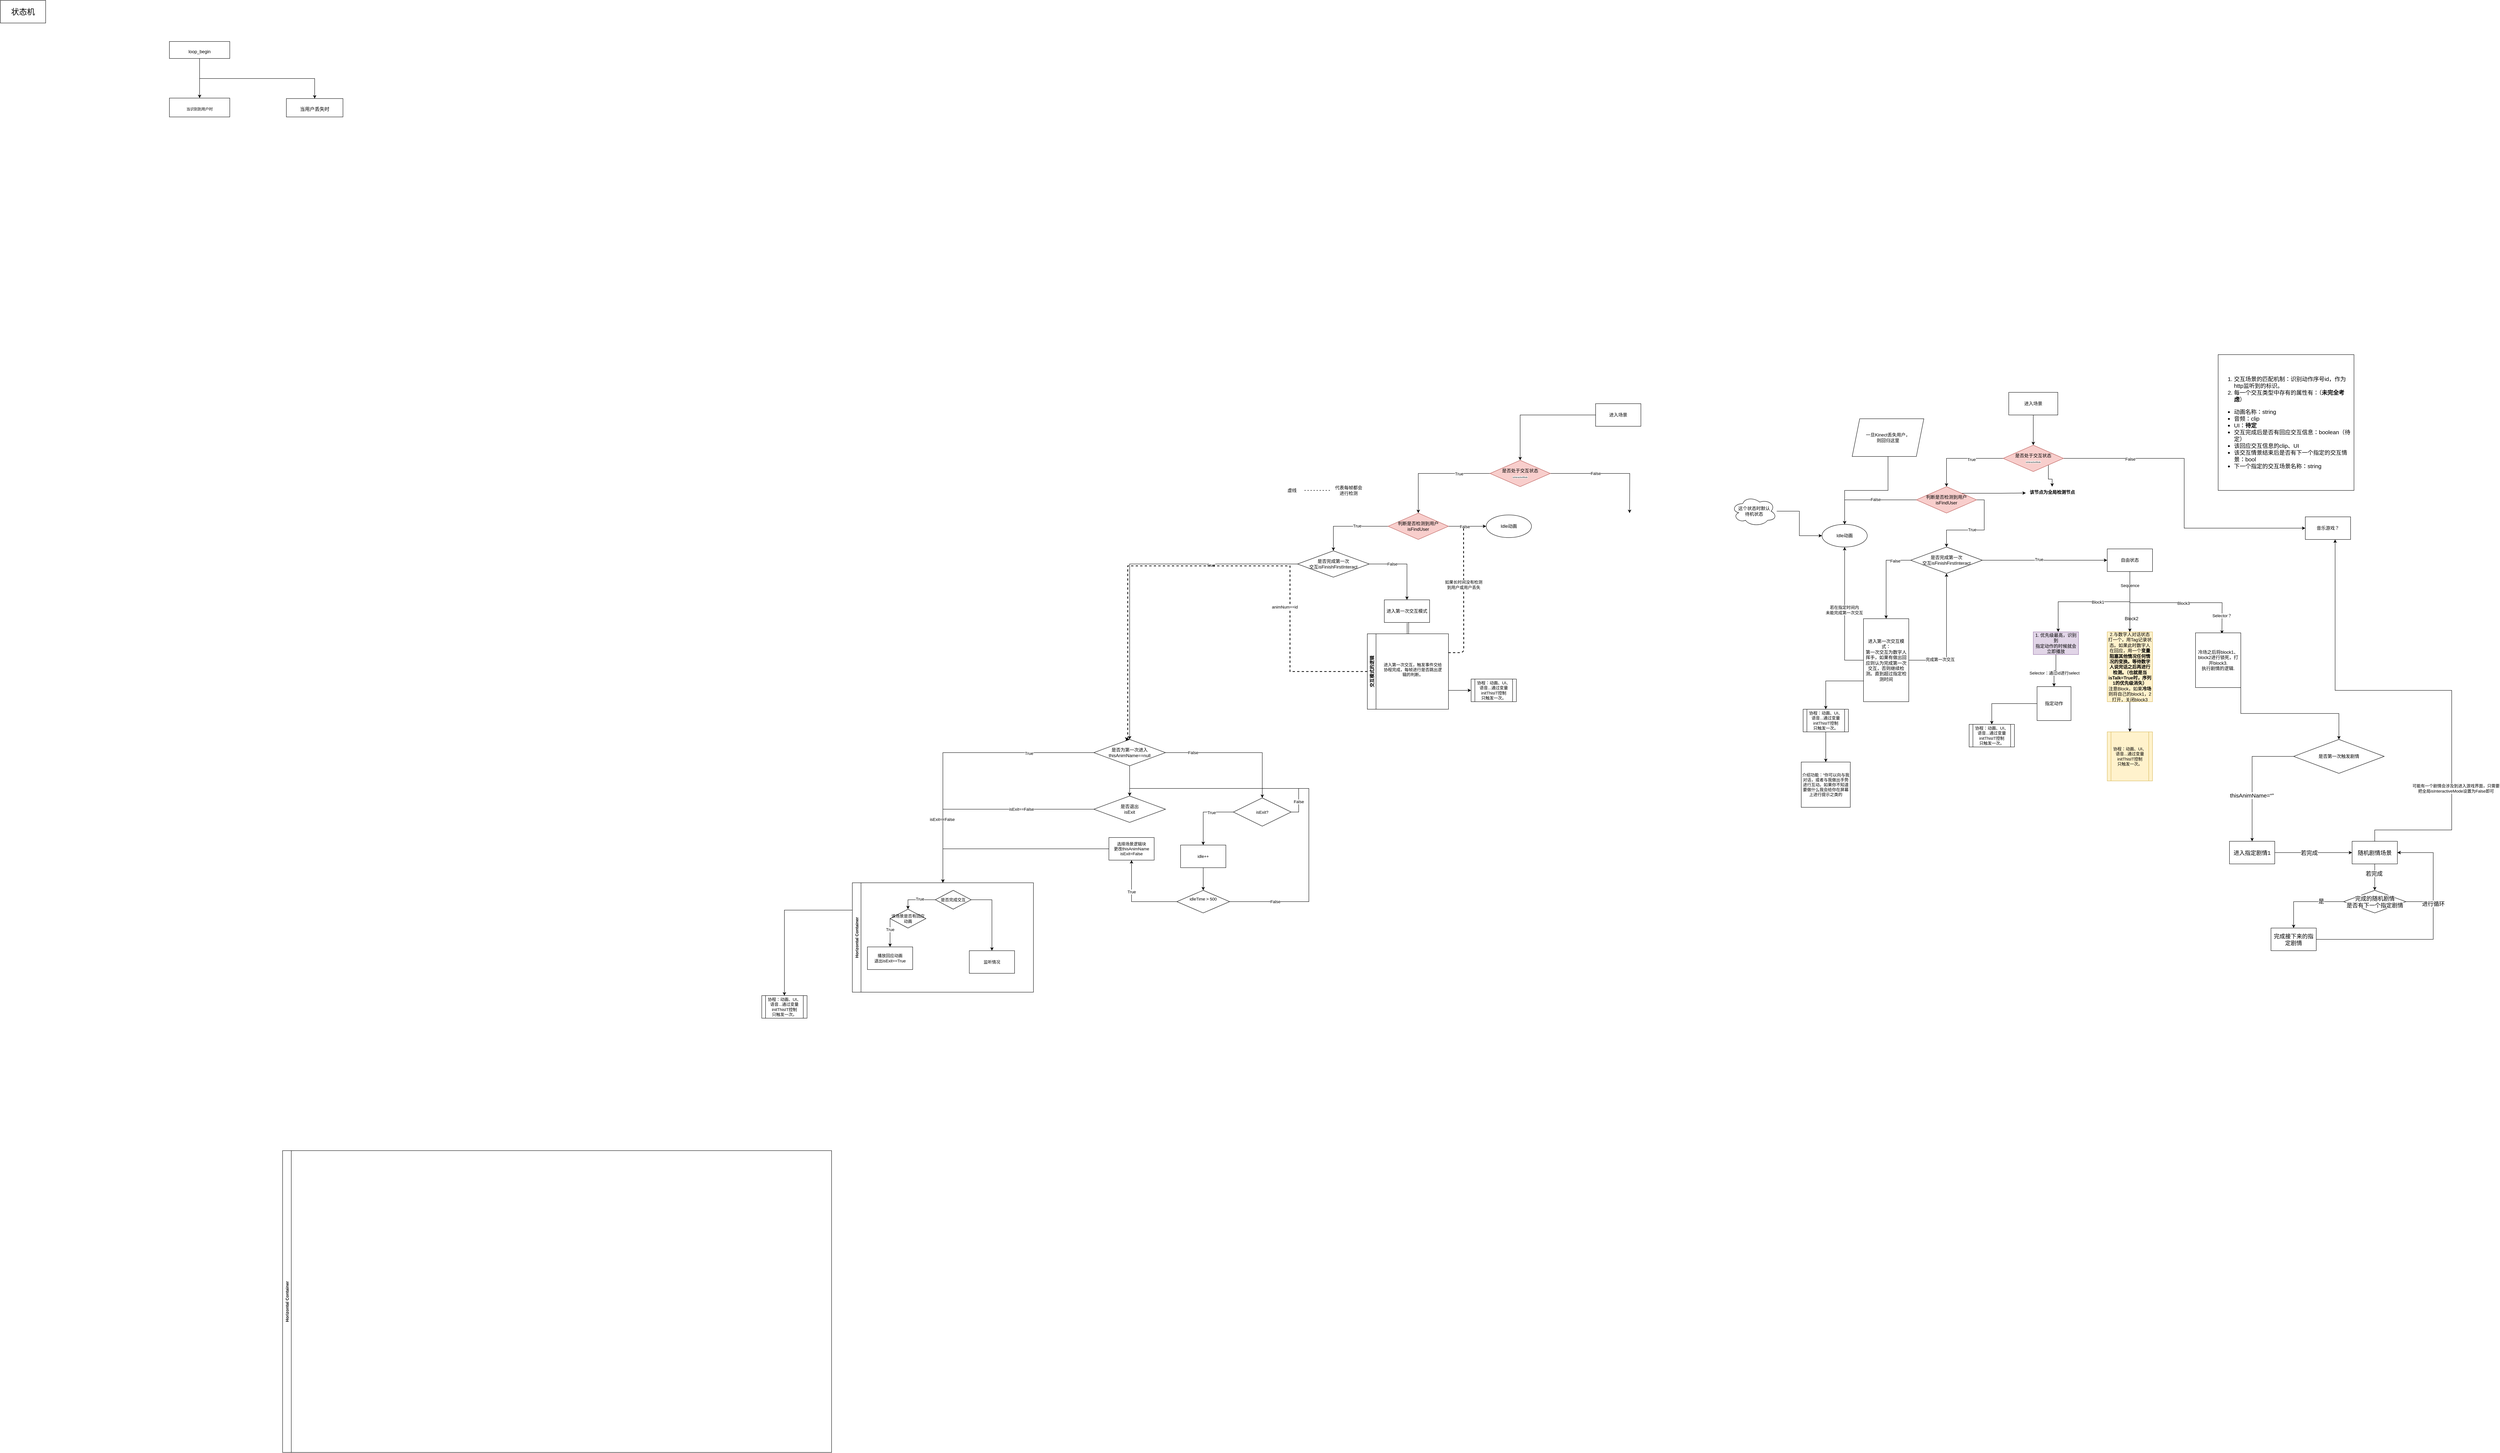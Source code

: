 <mxfile version="20.8.23" type="github">
  <diagram id="prtHgNgQTEPvFCAcTncT" name="Page-1">
    <mxGraphModel dx="4285" dy="1789" grid="1" gridSize="10" guides="1" tooltips="1" connect="1" arrows="1" fold="1" page="1" pageScale="1" pageWidth="827" pageHeight="1169" math="0" shadow="0">
      <root>
        <mxCell id="0" />
        <mxCell id="1" parent="0" />
        <mxCell id="fBtZuvhB1-8Jw_SssKyv-33" style="edgeStyle=orthogonalEdgeStyle;rounded=0;orthogonalLoop=1;jettySize=auto;html=1;entryX=0.5;entryY=0;entryDx=0;entryDy=0;strokeColor=default;" parent="1" source="fBtZuvhB1-8Jw_SssKyv-1" target="fBtZuvhB1-8Jw_SssKyv-32" edge="1">
          <mxGeometry relative="1" as="geometry" />
        </mxCell>
        <mxCell id="fBtZuvhB1-8Jw_SssKyv-1" value="进入场景" style="rounded=0;whiteSpace=wrap;html=1;" parent="1" vertex="1">
          <mxGeometry x="920" y="-100" width="120" height="60" as="geometry" />
        </mxCell>
        <mxCell id="fBtZuvhB1-8Jw_SssKyv-14" value="" style="edgeStyle=orthogonalEdgeStyle;rounded=0;orthogonalLoop=1;jettySize=auto;html=1;" parent="1" source="fBtZuvhB1-8Jw_SssKyv-9" target="fBtZuvhB1-8Jw_SssKyv-13" edge="1">
          <mxGeometry relative="1" as="geometry" />
        </mxCell>
        <mxCell id="fBtZuvhB1-8Jw_SssKyv-15" value="False" style="edgeLabel;html=1;align=center;verticalAlign=middle;resizable=0;points=[];" parent="fBtZuvhB1-8Jw_SssKyv-14" vertex="1" connectable="0">
          <mxGeometry x="-0.151" y="-1" relative="1" as="geometry">
            <mxPoint as="offset" />
          </mxGeometry>
        </mxCell>
        <mxCell id="fBtZuvhB1-8Jw_SssKyv-17" value="" style="edgeStyle=orthogonalEdgeStyle;rounded=0;orthogonalLoop=1;jettySize=auto;html=1;entryX=0.5;entryY=0;entryDx=0;entryDy=0;" parent="1" source="fBtZuvhB1-8Jw_SssKyv-9" target="fBtZuvhB1-8Jw_SssKyv-20" edge="1">
          <mxGeometry relative="1" as="geometry">
            <mxPoint x="270" y="225" as="targetPoint" />
          </mxGeometry>
        </mxCell>
        <mxCell id="fBtZuvhB1-8Jw_SssKyv-18" value="True" style="edgeLabel;html=1;align=center;verticalAlign=middle;resizable=0;points=[];" parent="fBtZuvhB1-8Jw_SssKyv-17" vertex="1" connectable="0">
          <mxGeometry x="-0.214" y="-1" relative="1" as="geometry">
            <mxPoint as="offset" />
          </mxGeometry>
        </mxCell>
        <mxCell id="fBtZuvhB1-8Jw_SssKyv-9" value="判断是否检测到用户&lt;br&gt;isFindUser" style="rhombus;whiteSpace=wrap;html=1;fillColor=#f8cecc;strokeColor=#b85450;" parent="1" vertex="1">
          <mxGeometry x="370" y="190" width="160" height="70" as="geometry" />
        </mxCell>
        <mxCell id="fBtZuvhB1-8Jw_SssKyv-13" value="Idle动画" style="ellipse;whiteSpace=wrap;html=1;" parent="1" vertex="1">
          <mxGeometry x="630" y="195" width="120" height="60" as="geometry" />
        </mxCell>
        <mxCell id="fBtZuvhB1-8Jw_SssKyv-22" style="edgeStyle=orthogonalEdgeStyle;rounded=0;orthogonalLoop=1;jettySize=auto;html=1;exitX=1;exitY=0.5;exitDx=0;exitDy=0;entryX=0.5;entryY=0;entryDx=0;entryDy=0;" parent="1" source="fBtZuvhB1-8Jw_SssKyv-20" target="fBtZuvhB1-8Jw_SssKyv-25" edge="1">
          <mxGeometry relative="1" as="geometry">
            <mxPoint x="425" y="370" as="targetPoint" />
          </mxGeometry>
        </mxCell>
        <mxCell id="fBtZuvhB1-8Jw_SssKyv-24" value="False" style="edgeLabel;html=1;align=center;verticalAlign=middle;resizable=0;points=[];" parent="fBtZuvhB1-8Jw_SssKyv-22" vertex="1" connectable="0">
          <mxGeometry x="-0.133" relative="1" as="geometry">
            <mxPoint x="-24" as="offset" />
          </mxGeometry>
        </mxCell>
        <mxCell id="fBtZuvhB1-8Jw_SssKyv-44" value="" style="edgeStyle=orthogonalEdgeStyle;rounded=0;orthogonalLoop=1;jettySize=auto;html=1;strokeColor=default;fontSize=11;" parent="1" source="fBtZuvhB1-8Jw_SssKyv-20" target="fBtZuvhB1-8Jw_SssKyv-43" edge="1">
          <mxGeometry relative="1" as="geometry" />
        </mxCell>
        <mxCell id="fBtZuvhB1-8Jw_SssKyv-45" value="True" style="edgeLabel;html=1;align=center;verticalAlign=middle;resizable=0;points=[];fontSize=11;" parent="fBtZuvhB1-8Jw_SssKyv-44" vertex="1" connectable="0">
          <mxGeometry x="-0.132" y="3" relative="1" as="geometry">
            <mxPoint x="165" as="offset" />
          </mxGeometry>
        </mxCell>
        <mxCell id="fBtZuvhB1-8Jw_SssKyv-20" value="是否完成第一次&lt;br&gt;交互&lt;font style=&quot;font-size: 12px;&quot;&gt;isFinishFirstInteract&lt;/font&gt;" style="rhombus;whiteSpace=wrap;html=1;" parent="1" vertex="1">
          <mxGeometry x="130" y="290" width="190" height="70" as="geometry" />
        </mxCell>
        <mxCell id="fBtZuvhB1-8Jw_SssKyv-41" style="edgeStyle=orthogonalEdgeStyle;shape=link;rounded=0;orthogonalLoop=1;jettySize=auto;html=1;exitX=0.5;exitY=1;exitDx=0;exitDy=0;entryX=0.5;entryY=0;entryDx=0;entryDy=0;strokeColor=default;fontSize=12;" parent="1" source="fBtZuvhB1-8Jw_SssKyv-25" target="fBtZuvhB1-8Jw_SssKyv-40" edge="1">
          <mxGeometry relative="1" as="geometry" />
        </mxCell>
        <mxCell id="fBtZuvhB1-8Jw_SssKyv-25" value="进入第一次交互模式" style="rounded=0;whiteSpace=wrap;html=1;" parent="1" vertex="1">
          <mxGeometry x="360" y="420" width="120" height="60" as="geometry" />
        </mxCell>
        <mxCell id="fBtZuvhB1-8Jw_SssKyv-27" value="" style="endArrow=none;html=1;strokeWidth=2;rounded=1;exitX=1;exitY=0.25;exitDx=0;exitDy=0;strokeColor=default;edgeStyle=orthogonalEdgeStyle;dashed=1;" parent="1" source="fBtZuvhB1-8Jw_SssKyv-40" edge="1">
          <mxGeometry width="50" height="50" relative="1" as="geometry">
            <mxPoint x="420" y="330" as="sourcePoint" />
            <mxPoint x="570" y="230" as="targetPoint" />
          </mxGeometry>
        </mxCell>
        <mxCell id="fBtZuvhB1-8Jw_SssKyv-28" value="如果长时间没有检测&lt;br&gt;到用户或用户丢失" style="edgeLabel;html=1;align=center;verticalAlign=middle;resizable=0;points=[];" parent="fBtZuvhB1-8Jw_SssKyv-27" vertex="1" connectable="0">
          <mxGeometry x="-0.403" y="1" relative="1" as="geometry">
            <mxPoint y="-110" as="offset" />
          </mxGeometry>
        </mxCell>
        <mxCell id="fBtZuvhB1-8Jw_SssKyv-29" value="虚线" style="text;html=1;align=center;verticalAlign=middle;resizable=0;points=[];autosize=1;strokeColor=none;fillColor=none;" parent="1" vertex="1">
          <mxGeometry x="90" y="115" width="50" height="30" as="geometry" />
        </mxCell>
        <mxCell id="fBtZuvhB1-8Jw_SssKyv-30" value="" style="endArrow=none;dashed=1;html=1;dashPattern=1 3;strokeWidth=2;rounded=1;strokeColor=default;entryX=1.1;entryY=0.5;entryDx=0;entryDy=0;entryPerimeter=0;" parent="1" target="fBtZuvhB1-8Jw_SssKyv-29" edge="1">
          <mxGeometry width="50" height="50" relative="1" as="geometry">
            <mxPoint x="215" y="130" as="sourcePoint" />
            <mxPoint x="45" y="290" as="targetPoint" />
          </mxGeometry>
        </mxCell>
        <mxCell id="fBtZuvhB1-8Jw_SssKyv-31" value="代表每帧都会&lt;br&gt;进行检测" style="text;html=1;align=center;verticalAlign=middle;resizable=0;points=[];autosize=1;strokeColor=none;fillColor=none;" parent="1" vertex="1">
          <mxGeometry x="215" y="110" width="100" height="40" as="geometry" />
        </mxCell>
        <mxCell id="fBtZuvhB1-8Jw_SssKyv-35" style="edgeStyle=orthogonalEdgeStyle;rounded=0;orthogonalLoop=1;jettySize=auto;html=1;exitX=0;exitY=0.5;exitDx=0;exitDy=0;entryX=0.5;entryY=0;entryDx=0;entryDy=0;strokeColor=default;" parent="1" source="fBtZuvhB1-8Jw_SssKyv-32" target="fBtZuvhB1-8Jw_SssKyv-9" edge="1">
          <mxGeometry relative="1" as="geometry">
            <Array as="points">
              <mxPoint x="450" y="85" />
            </Array>
          </mxGeometry>
        </mxCell>
        <mxCell id="fBtZuvhB1-8Jw_SssKyv-36" value="True" style="edgeLabel;html=1;align=center;verticalAlign=middle;resizable=0;points=[];" parent="fBtZuvhB1-8Jw_SssKyv-35" vertex="1" connectable="0">
          <mxGeometry x="-0.444" y="1" relative="1" as="geometry">
            <mxPoint as="offset" />
          </mxGeometry>
        </mxCell>
        <mxCell id="fBtZuvhB1-8Jw_SssKyv-57" style="edgeStyle=orthogonalEdgeStyle;rounded=0;orthogonalLoop=1;jettySize=auto;html=1;exitX=1;exitY=0.5;exitDx=0;exitDy=0;strokeColor=default;strokeWidth=1;fontSize=11;" parent="1" source="fBtZuvhB1-8Jw_SssKyv-32" edge="1">
          <mxGeometry relative="1" as="geometry">
            <mxPoint x="1010" y="190" as="targetPoint" />
          </mxGeometry>
        </mxCell>
        <mxCell id="fBtZuvhB1-8Jw_SssKyv-58" value="False" style="edgeLabel;html=1;align=center;verticalAlign=middle;resizable=0;points=[];fontSize=11;" parent="fBtZuvhB1-8Jw_SssKyv-57" vertex="1" connectable="0">
          <mxGeometry x="-0.242" relative="1" as="geometry">
            <mxPoint as="offset" />
          </mxGeometry>
        </mxCell>
        <mxCell id="fBtZuvhB1-8Jw_SssKyv-32" value="是否处于交互状态&lt;br&gt;&lt;span style=&quot;font-size: 5px; background-color: rgb(255, 255, 255);&quot;&gt;isInteractiveMode&lt;/span&gt;" style="rhombus;whiteSpace=wrap;html=1;fillColor=#f8cecc;strokeColor=#b85450;" parent="1" vertex="1">
          <mxGeometry x="640" y="50" width="160" height="70" as="geometry" />
        </mxCell>
        <mxCell id="fBtZuvhB1-8Jw_SssKyv-53" style="edgeStyle=orthogonalEdgeStyle;rounded=0;orthogonalLoop=1;jettySize=auto;html=1;exitX=1;exitY=0.75;exitDx=0;exitDy=0;entryX=0;entryY=0.5;entryDx=0;entryDy=0;strokeColor=default;fontSize=11;" parent="1" source="fBtZuvhB1-8Jw_SssKyv-40" target="fBtZuvhB1-8Jw_SssKyv-46" edge="1">
          <mxGeometry relative="1" as="geometry" />
        </mxCell>
        <mxCell id="fBtZuvhB1-8Jw_SssKyv-55" style="edgeStyle=orthogonalEdgeStyle;rounded=0;orthogonalLoop=1;jettySize=auto;html=1;exitX=0;exitY=0.5;exitDx=0;exitDy=0;dashed=1;strokeColor=default;fontSize=11;strokeWidth=2;entryX=0.5;entryY=0;entryDx=0;entryDy=0;" parent="1" source="fBtZuvhB1-8Jw_SssKyv-40" target="fBtZuvhB1-8Jw_SssKyv-43" edge="1">
          <mxGeometry relative="1" as="geometry">
            <mxPoint x="-60" y="330" as="targetPoint" />
            <Array as="points">
              <mxPoint x="110" y="610" />
              <mxPoint x="110" y="330" />
              <mxPoint x="-320" y="330" />
              <mxPoint x="-320" y="790" />
            </Array>
          </mxGeometry>
        </mxCell>
        <mxCell id="fBtZuvhB1-8Jw_SssKyv-56" value="animNum==id" style="edgeLabel;html=1;align=center;verticalAlign=middle;resizable=0;points=[];fontSize=11;" parent="fBtZuvhB1-8Jw_SssKyv-55" vertex="1" connectable="0">
          <mxGeometry x="-0.612" y="-1" relative="1" as="geometry">
            <mxPoint x="-15" y="-109" as="offset" />
          </mxGeometry>
        </mxCell>
        <mxCell id="fBtZuvhB1-8Jw_SssKyv-40" value="交互模式的逻辑" style="swimlane;horizontal=0;fontSize=12;" parent="1" vertex="1">
          <mxGeometry x="315" y="510" width="215" height="200" as="geometry" />
        </mxCell>
        <mxCell id="fBtZuvhB1-8Jw_SssKyv-48" value="进入第一次交互，触发事件交给&lt;br&gt;协程完成，每帧进行是否跳出逻&lt;br&gt;辑的判断。" style="text;html=1;align=center;verticalAlign=middle;resizable=0;points=[];autosize=1;strokeColor=none;fillColor=none;fontSize=11;" parent="fBtZuvhB1-8Jw_SssKyv-40" vertex="1">
          <mxGeometry x="25" y="65" width="190" height="60" as="geometry" />
        </mxCell>
        <mxCell id="fBtZuvhB1-8Jw_SssKyv-46" value="协程：动画、UI、&lt;br&gt;语音...通过变量initThisIT控制&lt;br&gt;只触发一次。" style="shape=process;whiteSpace=wrap;html=1;backgroundOutline=1;fontSize=11;size=0.083;" parent="1" vertex="1">
          <mxGeometry x="590" y="630" width="120" height="60" as="geometry" />
        </mxCell>
        <mxCell id="fBtZuvhB1-8Jw_SssKyv-59" value="Horizontal Container" style="swimlane;horizontal=0;fontSize=11;" parent="1" vertex="1">
          <mxGeometry x="-2560" y="1880" width="1455" height="800" as="geometry" />
        </mxCell>
        <mxCell id="fBtZuvhB1-8Jw_SssKyv-62" value="" style="edgeStyle=orthogonalEdgeStyle;rounded=0;orthogonalLoop=1;jettySize=auto;html=1;strokeColor=default;strokeWidth=1;fontSize=11;" parent="1" source="fBtZuvhB1-8Jw_SssKyv-43" target="fBtZuvhB1-8Jw_SssKyv-61" edge="1">
          <mxGeometry relative="1" as="geometry" />
        </mxCell>
        <mxCell id="fBtZuvhB1-8Jw_SssKyv-70" style="edgeStyle=orthogonalEdgeStyle;rounded=0;orthogonalLoop=1;jettySize=auto;html=1;entryX=0.5;entryY=0;entryDx=0;entryDy=0;strokeColor=default;strokeWidth=1;fontSize=11;" parent="1" source="fBtZuvhB1-8Jw_SssKyv-43" target="fBtZuvhB1-8Jw_SssKyv-68" edge="1">
          <mxGeometry relative="1" as="geometry" />
        </mxCell>
        <mxCell id="fBtZuvhB1-8Jw_SssKyv-72" value="False" style="edgeLabel;html=1;align=center;verticalAlign=middle;resizable=0;points=[];fontSize=11;" parent="fBtZuvhB1-8Jw_SssKyv-70" vertex="1" connectable="0">
          <mxGeometry x="-0.698" y="1" relative="1" as="geometry">
            <mxPoint x="16" y="1" as="offset" />
          </mxGeometry>
        </mxCell>
        <mxCell id="fBtZuvhB1-8Jw_SssKyv-43" value="是否为第一次进入&lt;br&gt;thisAnimName==null" style="rhombus;whiteSpace=wrap;html=1;" parent="1" vertex="1">
          <mxGeometry x="-410" y="790" width="190" height="70" as="geometry" />
        </mxCell>
        <mxCell id="fBtZuvhB1-8Jw_SssKyv-60" style="edgeStyle=orthogonalEdgeStyle;rounded=0;orthogonalLoop=1;jettySize=auto;html=1;strokeColor=default;strokeWidth=1;fontSize=11;entryX=0.5;entryY=0;entryDx=0;entryDy=0;" parent="1" source="fBtZuvhB1-8Jw_SssKyv-43" target="fBtZuvhB1-8Jw_SssKyv-66" edge="1">
          <mxGeometry relative="1" as="geometry">
            <mxPoint x="-570" y="1080" as="targetPoint" />
          </mxGeometry>
        </mxCell>
        <mxCell id="fBtZuvhB1-8Jw_SssKyv-65" value="True" style="edgeLabel;html=1;align=center;verticalAlign=middle;resizable=0;points=[];fontSize=11;" parent="fBtZuvhB1-8Jw_SssKyv-60" vertex="1" connectable="0">
          <mxGeometry x="-0.538" y="2" relative="1" as="geometry">
            <mxPoint as="offset" />
          </mxGeometry>
        </mxCell>
        <mxCell id="fBtZuvhB1-8Jw_SssKyv-74" value="isExit==False" style="edgeLabel;html=1;align=center;verticalAlign=middle;resizable=0;points=[];fontSize=11;" parent="fBtZuvhB1-8Jw_SssKyv-60" vertex="1" connectable="0">
          <mxGeometry x="0.079" y="-2" relative="1" as="geometry">
            <mxPoint y="175" as="offset" />
          </mxGeometry>
        </mxCell>
        <mxCell id="fBtZuvhB1-8Jw_SssKyv-63" style="edgeStyle=orthogonalEdgeStyle;rounded=0;orthogonalLoop=1;jettySize=auto;html=1;exitX=0;exitY=0.5;exitDx=0;exitDy=0;strokeColor=default;strokeWidth=1;fontSize=11;entryX=0.5;entryY=0;entryDx=0;entryDy=0;" parent="1" source="fBtZuvhB1-8Jw_SssKyv-61" target="fBtZuvhB1-8Jw_SssKyv-66" edge="1">
          <mxGeometry relative="1" as="geometry">
            <mxPoint x="-560" y="1080" as="targetPoint" />
          </mxGeometry>
        </mxCell>
        <mxCell id="fBtZuvhB1-8Jw_SssKyv-64" value="isExit==False" style="edgeLabel;html=1;align=center;verticalAlign=middle;resizable=0;points=[];fontSize=11;" parent="fBtZuvhB1-8Jw_SssKyv-63" vertex="1" connectable="0">
          <mxGeometry x="0.071" y="1" relative="1" as="geometry">
            <mxPoint x="126" y="-1" as="offset" />
          </mxGeometry>
        </mxCell>
        <mxCell id="fBtZuvhB1-8Jw_SssKyv-61" value="是否退出&lt;br&gt;isExit" style="rhombus;whiteSpace=wrap;html=1;" parent="1" vertex="1">
          <mxGeometry x="-410" y="940" width="190" height="70" as="geometry" />
        </mxCell>
        <mxCell id="fBtZuvhB1-8Jw_SssKyv-96" style="edgeStyle=orthogonalEdgeStyle;rounded=0;orthogonalLoop=1;jettySize=auto;html=1;exitX=0;exitY=0.25;exitDx=0;exitDy=0;entryX=0.5;entryY=0;entryDx=0;entryDy=0;strokeColor=default;strokeWidth=1;fontSize=11;" parent="1" source="fBtZuvhB1-8Jw_SssKyv-66" target="fBtZuvhB1-8Jw_SssKyv-95" edge="1">
          <mxGeometry relative="1" as="geometry" />
        </mxCell>
        <mxCell id="fBtZuvhB1-8Jw_SssKyv-66" value="Horizontal Container" style="swimlane;horizontal=0;fontSize=11;" parent="1" vertex="1">
          <mxGeometry x="-1050" y="1170" width="480" height="290" as="geometry" />
        </mxCell>
        <mxCell id="fBtZuvhB1-8Jw_SssKyv-88" value="该场景是否有回应动画" style="rhombus;whiteSpace=wrap;html=1;fontSize=11;" parent="fBtZuvhB1-8Jw_SssKyv-66" vertex="1">
          <mxGeometry x="100" y="70" width="95" height="50" as="geometry" />
        </mxCell>
        <mxCell id="fBtZuvhB1-8Jw_SssKyv-90" style="edgeStyle=orthogonalEdgeStyle;rounded=0;orthogonalLoop=1;jettySize=auto;html=1;entryX=0.5;entryY=0;entryDx=0;entryDy=0;strokeColor=default;strokeWidth=1;fontSize=11;" parent="fBtZuvhB1-8Jw_SssKyv-66" source="fBtZuvhB1-8Jw_SssKyv-89" target="fBtZuvhB1-8Jw_SssKyv-88" edge="1">
          <mxGeometry relative="1" as="geometry" />
        </mxCell>
        <mxCell id="fBtZuvhB1-8Jw_SssKyv-91" value="True" style="edgeLabel;html=1;align=center;verticalAlign=middle;resizable=0;points=[];fontSize=11;" parent="fBtZuvhB1-8Jw_SssKyv-90" vertex="1" connectable="0">
          <mxGeometry x="-0.146" y="-2" relative="1" as="geometry">
            <mxPoint as="offset" />
          </mxGeometry>
        </mxCell>
        <mxCell id="fBtZuvhB1-8Jw_SssKyv-89" value="是否完成交互" style="rhombus;whiteSpace=wrap;html=1;fontSize=11;" parent="fBtZuvhB1-8Jw_SssKyv-66" vertex="1">
          <mxGeometry x="220" y="20" width="95" height="50" as="geometry" />
        </mxCell>
        <mxCell id="fBtZuvhB1-8Jw_SssKyv-94" value="播放回应动画&lt;br&gt;退出isExit==True" style="rounded=0;whiteSpace=wrap;html=1;fontSize=11;" parent="fBtZuvhB1-8Jw_SssKyv-66" vertex="1">
          <mxGeometry x="40" y="170" width="120" height="60" as="geometry" />
        </mxCell>
        <mxCell id="fBtZuvhB1-8Jw_SssKyv-92" style="edgeStyle=orthogonalEdgeStyle;rounded=0;orthogonalLoop=1;jettySize=auto;html=1;exitX=0;exitY=0.5;exitDx=0;exitDy=0;strokeColor=default;strokeWidth=1;fontSize=11;entryX=0.5;entryY=0;entryDx=0;entryDy=0;" parent="fBtZuvhB1-8Jw_SssKyv-66" source="fBtZuvhB1-8Jw_SssKyv-88" target="fBtZuvhB1-8Jw_SssKyv-94" edge="1">
          <mxGeometry relative="1" as="geometry">
            <mxPoint x="99.857" y="150" as="targetPoint" />
            <Array as="points">
              <mxPoint x="100" y="170" />
            </Array>
          </mxGeometry>
        </mxCell>
        <mxCell id="fBtZuvhB1-8Jw_SssKyv-93" value="True" style="edgeLabel;html=1;align=center;verticalAlign=middle;resizable=0;points=[];fontSize=11;" parent="fBtZuvhB1-8Jw_SssKyv-92" vertex="1" connectable="0">
          <mxGeometry x="-0.221" relative="1" as="geometry">
            <mxPoint as="offset" />
          </mxGeometry>
        </mxCell>
        <mxCell id="fBtZuvhB1-8Jw_SssKyv-99" value="监听情况" style="rounded=0;whiteSpace=wrap;html=1;fontSize=11;" parent="fBtZuvhB1-8Jw_SssKyv-66" vertex="1">
          <mxGeometry x="310" y="180" width="120" height="60" as="geometry" />
        </mxCell>
        <mxCell id="fBtZuvhB1-8Jw_SssKyv-98" style="edgeStyle=orthogonalEdgeStyle;rounded=0;orthogonalLoop=1;jettySize=auto;html=1;strokeColor=default;strokeWidth=1;fontSize=11;entryX=0.5;entryY=0;entryDx=0;entryDy=0;exitX=1;exitY=0.5;exitDx=0;exitDy=0;" parent="fBtZuvhB1-8Jw_SssKyv-66" source="fBtZuvhB1-8Jw_SssKyv-89" target="fBtZuvhB1-8Jw_SssKyv-99" edge="1">
          <mxGeometry relative="1" as="geometry">
            <mxPoint x="360" y="150" as="targetPoint" />
          </mxGeometry>
        </mxCell>
        <mxCell id="fBtZuvhB1-8Jw_SssKyv-76" value="" style="edgeStyle=orthogonalEdgeStyle;rounded=0;orthogonalLoop=1;jettySize=auto;html=1;strokeColor=default;strokeWidth=1;fontSize=11;" parent="1" source="fBtZuvhB1-8Jw_SssKyv-68" target="fBtZuvhB1-8Jw_SssKyv-75" edge="1">
          <mxGeometry relative="1" as="geometry" />
        </mxCell>
        <mxCell id="fBtZuvhB1-8Jw_SssKyv-85" value="True" style="edgeLabel;html=1;align=center;verticalAlign=middle;resizable=0;points=[];fontSize=11;" parent="fBtZuvhB1-8Jw_SssKyv-76" vertex="1" connectable="0">
          <mxGeometry x="-0.299" y="1" relative="1" as="geometry">
            <mxPoint as="offset" />
          </mxGeometry>
        </mxCell>
        <mxCell id="fBtZuvhB1-8Jw_SssKyv-86" style="edgeStyle=orthogonalEdgeStyle;rounded=0;orthogonalLoop=1;jettySize=auto;html=1;exitX=1;exitY=0.5;exitDx=0;exitDy=0;entryX=0.5;entryY=0;entryDx=0;entryDy=0;strokeColor=default;strokeWidth=1;fontSize=11;" parent="1" source="fBtZuvhB1-8Jw_SssKyv-68" target="fBtZuvhB1-8Jw_SssKyv-61" edge="1">
          <mxGeometry relative="1" as="geometry" />
        </mxCell>
        <mxCell id="fBtZuvhB1-8Jw_SssKyv-87" value="False" style="edgeLabel;html=1;align=center;verticalAlign=middle;resizable=0;points=[];fontSize=11;" parent="fBtZuvhB1-8Jw_SssKyv-86" vertex="1" connectable="0">
          <mxGeometry x="-0.825" relative="1" as="geometry">
            <mxPoint as="offset" />
          </mxGeometry>
        </mxCell>
        <mxCell id="fBtZuvhB1-8Jw_SssKyv-68" value="isExit?" style="rhombus;whiteSpace=wrap;html=1;fontSize=11;" parent="1" vertex="1">
          <mxGeometry x="-40" y="945" width="153" height="75" as="geometry" />
        </mxCell>
        <mxCell id="fBtZuvhB1-8Jw_SssKyv-78" value="" style="edgeStyle=orthogonalEdgeStyle;rounded=0;orthogonalLoop=1;jettySize=auto;html=1;strokeColor=default;strokeWidth=1;fontSize=11;" parent="1" source="fBtZuvhB1-8Jw_SssKyv-75" target="fBtZuvhB1-8Jw_SssKyv-77" edge="1">
          <mxGeometry relative="1" as="geometry" />
        </mxCell>
        <mxCell id="fBtZuvhB1-8Jw_SssKyv-75" value="idle++" style="whiteSpace=wrap;html=1;fontSize=11;" parent="1" vertex="1">
          <mxGeometry x="-180" y="1070" width="120" height="60" as="geometry" />
        </mxCell>
        <mxCell id="fBtZuvhB1-8Jw_SssKyv-80" value="" style="edgeStyle=orthogonalEdgeStyle;rounded=0;orthogonalLoop=1;jettySize=auto;html=1;strokeColor=default;strokeWidth=1;fontSize=11;" parent="1" source="fBtZuvhB1-8Jw_SssKyv-77" target="fBtZuvhB1-8Jw_SssKyv-79" edge="1">
          <mxGeometry relative="1" as="geometry">
            <Array as="points">
              <mxPoint x="-310" y="1220" />
            </Array>
          </mxGeometry>
        </mxCell>
        <mxCell id="fBtZuvhB1-8Jw_SssKyv-84" value="True" style="edgeLabel;html=1;align=center;verticalAlign=middle;resizable=0;points=[];fontSize=11;" parent="fBtZuvhB1-8Jw_SssKyv-80" vertex="1" connectable="0">
          <mxGeometry x="0.274" relative="1" as="geometry">
            <mxPoint as="offset" />
          </mxGeometry>
        </mxCell>
        <mxCell id="fBtZuvhB1-8Jw_SssKyv-82" style="edgeStyle=orthogonalEdgeStyle;rounded=0;orthogonalLoop=1;jettySize=auto;html=1;entryX=0.5;entryY=0;entryDx=0;entryDy=0;strokeColor=default;strokeWidth=1;fontSize=11;" parent="1" source="fBtZuvhB1-8Jw_SssKyv-77" target="fBtZuvhB1-8Jw_SssKyv-61" edge="1">
          <mxGeometry relative="1" as="geometry">
            <Array as="points">
              <mxPoint x="160" y="1220" />
              <mxPoint x="160" y="920" />
              <mxPoint x="-315" y="920" />
            </Array>
          </mxGeometry>
        </mxCell>
        <mxCell id="fBtZuvhB1-8Jw_SssKyv-83" value="False" style="edgeLabel;html=1;align=center;verticalAlign=middle;resizable=0;points=[];fontSize=11;" parent="fBtZuvhB1-8Jw_SssKyv-82" vertex="1" connectable="0">
          <mxGeometry x="-0.819" y="1" relative="1" as="geometry">
            <mxPoint x="30" y="1" as="offset" />
          </mxGeometry>
        </mxCell>
        <mxCell id="fBtZuvhB1-8Jw_SssKyv-77" value="&lt;span style=&quot;font-size: 11px;&quot;&gt;idleTime &amp;gt; 500&lt;br&gt;&lt;br&gt;&lt;/span&gt;" style="rhombus;whiteSpace=wrap;html=1;fontSize=11;" parent="1" vertex="1">
          <mxGeometry x="-190" y="1190" width="140" height="60" as="geometry" />
        </mxCell>
        <mxCell id="fBtZuvhB1-8Jw_SssKyv-81" style="edgeStyle=orthogonalEdgeStyle;rounded=0;orthogonalLoop=1;jettySize=auto;html=1;exitX=0;exitY=0.5;exitDx=0;exitDy=0;entryX=0.5;entryY=0;entryDx=0;entryDy=0;strokeColor=default;strokeWidth=1;fontSize=11;" parent="1" source="fBtZuvhB1-8Jw_SssKyv-79" target="fBtZuvhB1-8Jw_SssKyv-66" edge="1">
          <mxGeometry relative="1" as="geometry" />
        </mxCell>
        <mxCell id="fBtZuvhB1-8Jw_SssKyv-79" value="选择场景逻辑块&lt;br&gt;更改thisAnimName&lt;br&gt;isExit=False" style="whiteSpace=wrap;html=1;fontSize=11;" parent="1" vertex="1">
          <mxGeometry x="-370" y="1050" width="120" height="60" as="geometry" />
        </mxCell>
        <mxCell id="fBtZuvhB1-8Jw_SssKyv-95" value="协程：动画、UI、&lt;br&gt;语音...通过变量initThisIT控制&lt;br&gt;只触发一次。" style="shape=process;whiteSpace=wrap;html=1;backgroundOutline=1;fontSize=11;size=0.083;" parent="1" vertex="1">
          <mxGeometry x="-1290" y="1469" width="120" height="60" as="geometry" />
        </mxCell>
        <mxCell id="O4Qgs0peFkR4fyQX--3b-3" style="edgeStyle=orthogonalEdgeStyle;rounded=0;orthogonalLoop=1;jettySize=auto;html=1;exitX=0.5;exitY=1;exitDx=0;exitDy=0;entryX=0.5;entryY=0;entryDx=0;entryDy=0;" parent="1" source="O4Qgs0peFkR4fyQX--3b-1" target="O4Qgs0peFkR4fyQX--3b-2" edge="1">
          <mxGeometry relative="1" as="geometry" />
        </mxCell>
        <mxCell id="O4Qgs0peFkR4fyQX--3b-1" value="进入场景" style="rounded=0;whiteSpace=wrap;html=1;" parent="1" vertex="1">
          <mxGeometry x="2015" y="-130" width="130" height="60" as="geometry" />
        </mxCell>
        <mxCell id="O4Qgs0peFkR4fyQX--3b-5" style="edgeStyle=orthogonalEdgeStyle;rounded=0;orthogonalLoop=1;jettySize=auto;html=1;exitX=0;exitY=0.5;exitDx=0;exitDy=0;entryX=0.5;entryY=0;entryDx=0;entryDy=0;" parent="1" source="O4Qgs0peFkR4fyQX--3b-2" target="O4Qgs0peFkR4fyQX--3b-4" edge="1">
          <mxGeometry relative="1" as="geometry" />
        </mxCell>
        <mxCell id="O4Qgs0peFkR4fyQX--3b-53" value="True" style="edgeLabel;html=1;align=center;verticalAlign=middle;resizable=0;points=[];" parent="O4Qgs0peFkR4fyQX--3b-5" vertex="1" connectable="0">
          <mxGeometry x="-0.249" y="3" relative="1" as="geometry">
            <mxPoint as="offset" />
          </mxGeometry>
        </mxCell>
        <mxCell id="O4Qgs0peFkR4fyQX--3b-7" style="edgeStyle=orthogonalEdgeStyle;rounded=0;orthogonalLoop=1;jettySize=auto;html=1;exitX=1;exitY=0.5;exitDx=0;exitDy=0;entryX=0;entryY=0.5;entryDx=0;entryDy=0;" parent="1" source="O4Qgs0peFkR4fyQX--3b-2" target="O4Qgs0peFkR4fyQX--3b-6" edge="1">
          <mxGeometry relative="1" as="geometry">
            <Array as="points">
              <mxPoint x="2480" y="45" />
              <mxPoint x="2480" y="230" />
            </Array>
          </mxGeometry>
        </mxCell>
        <mxCell id="O4Qgs0peFkR4fyQX--3b-52" value="False" style="edgeLabel;html=1;align=center;verticalAlign=middle;resizable=0;points=[];" parent="O4Qgs0peFkR4fyQX--3b-7" vertex="1" connectable="0">
          <mxGeometry x="-0.573" y="-2" relative="1" as="geometry">
            <mxPoint as="offset" />
          </mxGeometry>
        </mxCell>
        <mxCell id="O4Qgs0peFkR4fyQX--3b-38" style="edgeStyle=orthogonalEdgeStyle;rounded=0;orthogonalLoop=1;jettySize=auto;html=1;exitX=1;exitY=1;exitDx=0;exitDy=0;" parent="1" source="O4Qgs0peFkR4fyQX--3b-2" target="O4Qgs0peFkR4fyQX--3b-37" edge="1">
          <mxGeometry relative="1" as="geometry" />
        </mxCell>
        <mxCell id="O4Qgs0peFkR4fyQX--3b-2" value="是否处于交互状态&lt;br&gt;&lt;span style=&quot;font-size: 5px; background-color: rgb(255, 255, 255);&quot;&gt;isInteractiveMode&lt;/span&gt;" style="rhombus;whiteSpace=wrap;html=1;fillColor=#f8cecc;strokeColor=#b85450;" parent="1" vertex="1">
          <mxGeometry x="2000" y="10" width="160" height="70" as="geometry" />
        </mxCell>
        <mxCell id="O4Qgs0peFkR4fyQX--3b-8" style="edgeStyle=orthogonalEdgeStyle;rounded=0;orthogonalLoop=1;jettySize=auto;html=1;entryX=0.5;entryY=0;entryDx=0;entryDy=0;exitX=1;exitY=0.5;exitDx=0;exitDy=0;" parent="1" source="O4Qgs0peFkR4fyQX--3b-4" target="O4Qgs0peFkR4fyQX--3b-9" edge="1">
          <mxGeometry relative="1" as="geometry">
            <mxPoint x="1849.526" y="280" as="targetPoint" />
          </mxGeometry>
        </mxCell>
        <mxCell id="O4Qgs0peFkR4fyQX--3b-27" value="True" style="edgeLabel;html=1;align=center;verticalAlign=middle;resizable=0;points=[];" parent="O4Qgs0peFkR4fyQX--3b-8" vertex="1" connectable="0">
          <mxGeometry x="0.083" y="-1" relative="1" as="geometry">
            <mxPoint as="offset" />
          </mxGeometry>
        </mxCell>
        <mxCell id="O4Qgs0peFkR4fyQX--3b-36" style="edgeStyle=orthogonalEdgeStyle;rounded=0;orthogonalLoop=1;jettySize=auto;html=1;exitX=1;exitY=0;exitDx=0;exitDy=0;entryX=0.002;entryY=0.561;entryDx=0;entryDy=0;entryPerimeter=0;" parent="1" source="O4Qgs0peFkR4fyQX--3b-4" target="O4Qgs0peFkR4fyQX--3b-37" edge="1">
          <mxGeometry relative="1" as="geometry">
            <mxPoint x="2040" y="137" as="targetPoint" />
          </mxGeometry>
        </mxCell>
        <mxCell id="O4Qgs0peFkR4fyQX--3b-4" value="判断是否检测到用户&lt;br&gt;isFindUser" style="rhombus;whiteSpace=wrap;html=1;fillColor=#f8cecc;strokeColor=#b85450;" parent="1" vertex="1">
          <mxGeometry x="1770" y="120" width="160" height="70" as="geometry" />
        </mxCell>
        <mxCell id="O4Qgs0peFkR4fyQX--3b-6" value="音乐游戏？" style="whiteSpace=wrap;html=1;" parent="1" vertex="1">
          <mxGeometry x="2801" y="200" width="120" height="60" as="geometry" />
        </mxCell>
        <mxCell id="O4Qgs0peFkR4fyQX--3b-11" value="" style="edgeStyle=orthogonalEdgeStyle;rounded=0;orthogonalLoop=1;jettySize=auto;html=1;exitX=1;exitY=0.5;exitDx=0;exitDy=0;" parent="1" source="O4Qgs0peFkR4fyQX--3b-9" target="O4Qgs0peFkR4fyQX--3b-10" edge="1">
          <mxGeometry relative="1" as="geometry">
            <Array as="points">
              <mxPoint x="2200" y="315" />
              <mxPoint x="2200" y="315" />
            </Array>
          </mxGeometry>
        </mxCell>
        <mxCell id="O4Qgs0peFkR4fyQX--3b-22" value="True" style="edgeLabel;html=1;align=center;verticalAlign=middle;resizable=0;points=[];" parent="O4Qgs0peFkR4fyQX--3b-11" vertex="1" connectable="0">
          <mxGeometry x="-0.095" y="2" relative="1" as="geometry">
            <mxPoint as="offset" />
          </mxGeometry>
        </mxCell>
        <mxCell id="O4Qgs0peFkR4fyQX--3b-23" style="edgeStyle=orthogonalEdgeStyle;rounded=0;orthogonalLoop=1;jettySize=auto;html=1;exitX=0;exitY=0.5;exitDx=0;exitDy=0;entryX=0.5;entryY=0;entryDx=0;entryDy=0;" parent="1" source="O4Qgs0peFkR4fyQX--3b-9" target="O4Qgs0peFkR4fyQX--3b-26" edge="1">
          <mxGeometry relative="1" as="geometry">
            <mxPoint x="1730" y="550" as="targetPoint" />
          </mxGeometry>
        </mxCell>
        <mxCell id="O4Qgs0peFkR4fyQX--3b-24" value="False" style="edgeLabel;html=1;align=center;verticalAlign=middle;resizable=0;points=[];" parent="O4Qgs0peFkR4fyQX--3b-23" vertex="1" connectable="0">
          <mxGeometry x="-0.621" y="2" relative="1" as="geometry">
            <mxPoint as="offset" />
          </mxGeometry>
        </mxCell>
        <mxCell id="O4Qgs0peFkR4fyQX--3b-9" value="是否完成第一次&lt;br&gt;交互&lt;font style=&quot;font-size: 12px;&quot;&gt;isFinishFirstInteract&lt;/font&gt;" style="rhombus;whiteSpace=wrap;html=1;" parent="1" vertex="1">
          <mxGeometry x="1755" y="280" width="190" height="70" as="geometry" />
        </mxCell>
        <mxCell id="O4Qgs0peFkR4fyQX--3b-13" value="" style="edgeStyle=orthogonalEdgeStyle;rounded=0;orthogonalLoop=1;jettySize=auto;html=1;" parent="1" source="O4Qgs0peFkR4fyQX--3b-10" target="O4Qgs0peFkR4fyQX--3b-12" edge="1">
          <mxGeometry relative="1" as="geometry">
            <Array as="points">
              <mxPoint x="2336" y="425" />
              <mxPoint x="2146" y="425" />
            </Array>
          </mxGeometry>
        </mxCell>
        <mxCell id="O4Qgs0peFkR4fyQX--3b-48" value="Block1" style="edgeLabel;html=1;align=center;verticalAlign=middle;resizable=0;points=[];" parent="O4Qgs0peFkR4fyQX--3b-13" vertex="1" connectable="0">
          <mxGeometry x="-0.055" y="1" relative="1" as="geometry">
            <mxPoint as="offset" />
          </mxGeometry>
        </mxCell>
        <mxCell id="O4Qgs0peFkR4fyQX--3b-15" style="edgeStyle=orthogonalEdgeStyle;rounded=0;orthogonalLoop=1;jettySize=auto;html=1;exitX=0.5;exitY=1;exitDx=0;exitDy=0;entryX=0.5;entryY=0;entryDx=0;entryDy=0;" parent="1" source="O4Qgs0peFkR4fyQX--3b-10" target="O4Qgs0peFkR4fyQX--3b-14" edge="1">
          <mxGeometry relative="1" as="geometry">
            <Array as="points">
              <mxPoint x="2336" y="385" />
              <mxPoint x="2336" y="385" />
            </Array>
          </mxGeometry>
        </mxCell>
        <mxCell id="O4Qgs0peFkR4fyQX--3b-17" value="Sequence" style="edgeLabel;html=1;align=center;verticalAlign=middle;resizable=0;points=[];" parent="O4Qgs0peFkR4fyQX--3b-15" vertex="1" connectable="0">
          <mxGeometry x="-0.536" relative="1" as="geometry">
            <mxPoint as="offset" />
          </mxGeometry>
        </mxCell>
        <mxCell id="O4Qgs0peFkR4fyQX--3b-45" style="edgeStyle=orthogonalEdgeStyle;rounded=0;orthogonalLoop=1;jettySize=auto;html=1;exitX=0.5;exitY=1;exitDx=0;exitDy=0;" parent="1" source="O4Qgs0peFkR4fyQX--3b-10" edge="1">
          <mxGeometry relative="1" as="geometry">
            <mxPoint x="2580" y="510" as="targetPoint" />
          </mxGeometry>
        </mxCell>
        <mxCell id="O4Qgs0peFkR4fyQX--3b-46" value="Block3" style="edgeLabel;html=1;align=center;verticalAlign=middle;resizable=0;points=[];" parent="O4Qgs0peFkR4fyQX--3b-45" vertex="1" connectable="0">
          <mxGeometry x="0.093" y="-1" relative="1" as="geometry">
            <mxPoint as="offset" />
          </mxGeometry>
        </mxCell>
        <mxCell id="O4Qgs0peFkR4fyQX--3b-54" value="Selector？" style="edgeLabel;html=1;align=center;verticalAlign=middle;resizable=0;points=[];" parent="O4Qgs0peFkR4fyQX--3b-45" vertex="1" connectable="0">
          <mxGeometry x="0.764" y="-1" relative="1" as="geometry">
            <mxPoint as="offset" />
          </mxGeometry>
        </mxCell>
        <mxCell id="O4Qgs0peFkR4fyQX--3b-10" value="自由状态" style="whiteSpace=wrap;html=1;" parent="1" vertex="1">
          <mxGeometry x="2276" y="285" width="120" height="60" as="geometry" />
        </mxCell>
        <mxCell id="O4Qgs0peFkR4fyQX--3b-18" style="edgeStyle=orthogonalEdgeStyle;rounded=0;orthogonalLoop=1;jettySize=auto;html=1;exitX=0.5;exitY=1;exitDx=0;exitDy=0;entryX=0.5;entryY=0;entryDx=0;entryDy=0;" parent="1" source="O4Qgs0peFkR4fyQX--3b-12" target="O4Qgs0peFkR4fyQX--3b-20" edge="1">
          <mxGeometry relative="1" as="geometry">
            <mxPoint x="2140.13" y="640" as="targetPoint" />
          </mxGeometry>
        </mxCell>
        <mxCell id="O4Qgs0peFkR4fyQX--3b-19" value="Selector：通过id进行select" style="edgeLabel;html=1;align=center;verticalAlign=middle;resizable=0;points=[];" parent="O4Qgs0peFkR4fyQX--3b-18" vertex="1" connectable="0">
          <mxGeometry x="0.192" y="1" relative="1" as="geometry">
            <mxPoint as="offset" />
          </mxGeometry>
        </mxCell>
        <mxCell id="O4Qgs0peFkR4fyQX--3b-12" value="1. 优先级最高，识别到&lt;br&gt;指定动作的时候就会立即播放" style="whiteSpace=wrap;html=1;fillColor=#e1d5e7;strokeColor=#9673a6;" parent="1" vertex="1">
          <mxGeometry x="2080" y="505" width="120" height="60" as="geometry" />
        </mxCell>
        <mxCell id="O4Qgs0peFkR4fyQX--3b-43" style="edgeStyle=orthogonalEdgeStyle;rounded=0;orthogonalLoop=1;jettySize=auto;html=1;exitX=0.5;exitY=1;exitDx=0;exitDy=0;entryX=0.5;entryY=0;entryDx=0;entryDy=0;" parent="1" source="O4Qgs0peFkR4fyQX--3b-14" target="O4Qgs0peFkR4fyQX--3b-44" edge="1">
          <mxGeometry relative="1" as="geometry">
            <mxPoint x="2335.667" y="700.0" as="targetPoint" />
          </mxGeometry>
        </mxCell>
        <mxCell id="O4Qgs0peFkR4fyQX--3b-14" value="2.与数字人对话状态&lt;br&gt;打一个，用Tag记录状态。如果此时数字人在回应，用一个&lt;b&gt;变量阻塞其他情况任何情况的变换。等待数字人说完话之后再进行检测。（也就是当isTalk=True时，序列1的优先级消失）&lt;/b&gt;&lt;br&gt;注意Block，如果&lt;b&gt;冷场&lt;/b&gt;则将自己的block1，2打开，关闭block3" style="whiteSpace=wrap;html=1;fillColor=#fff2cc;strokeColor=#d6b656;" parent="1" vertex="1">
          <mxGeometry x="2276" y="505" width="120" height="185" as="geometry" />
        </mxCell>
        <mxCell id="O4Qgs0peFkR4fyQX--3b-42" style="edgeStyle=orthogonalEdgeStyle;rounded=0;orthogonalLoop=1;jettySize=auto;html=1;exitX=0;exitY=0.5;exitDx=0;exitDy=0;entryX=0.5;entryY=0;entryDx=0;entryDy=0;" parent="1" source="O4Qgs0peFkR4fyQX--3b-20" target="O4Qgs0peFkR4fyQX--3b-41" edge="1">
          <mxGeometry relative="1" as="geometry" />
        </mxCell>
        <mxCell id="O4Qgs0peFkR4fyQX--3b-20" value="指定动作" style="whiteSpace=wrap;html=1;aspect=fixed;" parent="1" vertex="1">
          <mxGeometry x="2090" y="650" width="90" height="90" as="geometry" />
        </mxCell>
        <mxCell id="O4Qgs0peFkR4fyQX--3b-32" style="edgeStyle=orthogonalEdgeStyle;rounded=0;orthogonalLoop=1;jettySize=auto;html=1;exitX=1;exitY=0.5;exitDx=0;exitDy=0;entryX=0.5;entryY=1;entryDx=0;entryDy=0;" parent="1" source="O4Qgs0peFkR4fyQX--3b-26" target="O4Qgs0peFkR4fyQX--3b-9" edge="1">
          <mxGeometry relative="1" as="geometry" />
        </mxCell>
        <mxCell id="O4Qgs0peFkR4fyQX--3b-33" value="完成第一次交互" style="edgeLabel;html=1;align=center;verticalAlign=middle;resizable=0;points=[];" parent="O4Qgs0peFkR4fyQX--3b-32" vertex="1" connectable="0">
          <mxGeometry x="-0.497" y="2" relative="1" as="geometry">
            <mxPoint as="offset" />
          </mxGeometry>
        </mxCell>
        <mxCell id="O4Qgs0peFkR4fyQX--3b-34" style="edgeStyle=orthogonalEdgeStyle;rounded=0;orthogonalLoop=1;jettySize=auto;html=1;exitX=0;exitY=0.5;exitDx=0;exitDy=0;entryX=0.5;entryY=1;entryDx=0;entryDy=0;" parent="1" source="O4Qgs0peFkR4fyQX--3b-26" target="O4Qgs0peFkR4fyQX--3b-30" edge="1">
          <mxGeometry relative="1" as="geometry" />
        </mxCell>
        <mxCell id="O4Qgs0peFkR4fyQX--3b-35" value="若在指定时间内&lt;br&gt;未能完成第一次交互" style="edgeLabel;html=1;align=center;verticalAlign=middle;resizable=0;points=[];" parent="O4Qgs0peFkR4fyQX--3b-34" vertex="1" connectable="0">
          <mxGeometry x="0.049" y="1" relative="1" as="geometry">
            <mxPoint as="offset" />
          </mxGeometry>
        </mxCell>
        <mxCell id="O4Qgs0peFkR4fyQX--3b-40" style="edgeStyle=orthogonalEdgeStyle;rounded=0;orthogonalLoop=1;jettySize=auto;html=1;exitX=0;exitY=0.75;exitDx=0;exitDy=0;entryX=0.5;entryY=0;entryDx=0;entryDy=0;" parent="1" source="O4Qgs0peFkR4fyQX--3b-26" target="O4Qgs0peFkR4fyQX--3b-39" edge="1">
          <mxGeometry relative="1" as="geometry" />
        </mxCell>
        <mxCell id="O4Qgs0peFkR4fyQX--3b-26" value="进入第一次交互模式：&lt;br&gt;第一次交互为数字人挥手，如果有做出回应则认为完成第一次交互，否则继续检测。直到超过指定检测时间" style="rounded=0;whiteSpace=wrap;html=1;" parent="1" vertex="1">
          <mxGeometry x="1630" y="470" width="120" height="220" as="geometry" />
        </mxCell>
        <mxCell id="O4Qgs0peFkR4fyQX--3b-28" value="" style="edgeStyle=orthogonalEdgeStyle;rounded=0;orthogonalLoop=1;jettySize=auto;html=1;exitX=0;exitY=0.5;exitDx=0;exitDy=0;" parent="1" source="O4Qgs0peFkR4fyQX--3b-4" target="O4Qgs0peFkR4fyQX--3b-30" edge="1">
          <mxGeometry relative="1" as="geometry">
            <mxPoint x="1420" y="250" as="sourcePoint" />
          </mxGeometry>
        </mxCell>
        <mxCell id="O4Qgs0peFkR4fyQX--3b-29" value="False" style="edgeLabel;html=1;align=center;verticalAlign=middle;resizable=0;points=[];" parent="O4Qgs0peFkR4fyQX--3b-28" vertex="1" connectable="0">
          <mxGeometry x="-0.151" y="-1" relative="1" as="geometry">
            <mxPoint as="offset" />
          </mxGeometry>
        </mxCell>
        <mxCell id="O4Qgs0peFkR4fyQX--3b-30" value="Idle动画" style="ellipse;whiteSpace=wrap;html=1;" parent="1" vertex="1">
          <mxGeometry x="1520" y="220" width="120" height="60" as="geometry" />
        </mxCell>
        <mxCell id="O4Qgs0peFkR4fyQX--3b-37" value="&lt;b&gt;该节点为全局检测节点&lt;/b&gt;" style="text;html=1;align=center;verticalAlign=middle;resizable=0;points=[];autosize=1;strokeColor=none;fillColor=none;" parent="1" vertex="1">
          <mxGeometry x="2060" y="120" width="140" height="30" as="geometry" />
        </mxCell>
        <mxCell id="AOAPaa1UhblSv_J59rql-10" value="" style="edgeStyle=orthogonalEdgeStyle;rounded=0;orthogonalLoop=1;jettySize=auto;html=1;fontSize=15;" parent="1" source="O4Qgs0peFkR4fyQX--3b-39" target="AOAPaa1UhblSv_J59rql-9" edge="1">
          <mxGeometry relative="1" as="geometry" />
        </mxCell>
        <mxCell id="O4Qgs0peFkR4fyQX--3b-39" value="协程：动画、UI、&lt;br&gt;语音...通过变量initThisIT控制&lt;br&gt;只触发一次。" style="shape=process;whiteSpace=wrap;html=1;backgroundOutline=1;fontSize=11;size=0.083;" parent="1" vertex="1">
          <mxGeometry x="1470" y="710" width="120" height="60" as="geometry" />
        </mxCell>
        <mxCell id="O4Qgs0peFkR4fyQX--3b-41" value="协程：动画、UI、&lt;br&gt;语音...通过变量initThisIT控制&lt;br&gt;只触发一次。" style="shape=process;whiteSpace=wrap;html=1;backgroundOutline=1;fontSize=11;size=0.083;" parent="1" vertex="1">
          <mxGeometry x="1910" y="750" width="120" height="60" as="geometry" />
        </mxCell>
        <mxCell id="O4Qgs0peFkR4fyQX--3b-44" value="协程：动画、UI、&lt;br&gt;语音...通过变量initThisIT控制&lt;br&gt;只触发一次。" style="shape=process;whiteSpace=wrap;html=1;backgroundOutline=1;fontSize=11;size=0.083;fillColor=#fff2cc;strokeColor=#d6b656;" parent="1" vertex="1">
          <mxGeometry x="2276" y="770" width="120" height="130" as="geometry" />
        </mxCell>
        <mxCell id="O4Qgs0peFkR4fyQX--3b-50" style="edgeStyle=orthogonalEdgeStyle;rounded=0;orthogonalLoop=1;jettySize=auto;html=1;exitX=0.5;exitY=0;exitDx=0;exitDy=0;entryX=0.5;entryY=1;entryDx=0;entryDy=0;" parent="1" source="AOAPaa1UhblSv_J59rql-22" edge="1">
          <mxGeometry relative="1" as="geometry">
            <mxPoint x="3064.0" y="1090" as="sourcePoint" />
            <mxPoint x="2880" y="260" as="targetPoint" />
            <Array as="points">
              <mxPoint x="2985" y="1030" />
              <mxPoint x="3189" y="1030" />
              <mxPoint x="3189" y="660" />
              <mxPoint x="2880" y="660" />
            </Array>
          </mxGeometry>
        </mxCell>
        <mxCell id="O4Qgs0peFkR4fyQX--3b-51" value="可能有一个剧情会涉及到进入游戏界面，只需要&lt;br&gt;把全局isInteractiveMode设置为False即可" style="edgeLabel;html=1;align=center;verticalAlign=middle;resizable=0;points=[];" parent="O4Qgs0peFkR4fyQX--3b-50" vertex="1" connectable="0">
          <mxGeometry x="-0.468" y="-1" relative="1" as="geometry">
            <mxPoint x="10" y="5" as="offset" />
          </mxGeometry>
        </mxCell>
        <mxCell id="AOAPaa1UhblSv_J59rql-17" value="" style="edgeStyle=orthogonalEdgeStyle;rounded=0;orthogonalLoop=1;jettySize=auto;html=1;fontSize=15;exitX=1;exitY=1;exitDx=0;exitDy=0;" parent="1" source="O4Qgs0peFkR4fyQX--3b-47" target="AOAPaa1UhblSv_J59rql-16" edge="1">
          <mxGeometry relative="1" as="geometry" />
        </mxCell>
        <mxCell id="O4Qgs0peFkR4fyQX--3b-47" value="冷场之后将block1、block2进行锁死，打开block3.&lt;br&gt;执行剧情的逻辑." style="whiteSpace=wrap;html=1;" parent="1" vertex="1">
          <mxGeometry x="2510" y="507.5" width="120" height="145" as="geometry" />
        </mxCell>
        <mxCell id="O4Qgs0peFkR4fyQX--3b-49" value="Block2" style="text;html=1;align=center;verticalAlign=middle;resizable=0;points=[];autosize=1;strokeColor=none;fillColor=none;" parent="1" vertex="1">
          <mxGeometry x="2310" y="455" width="60" height="30" as="geometry" />
        </mxCell>
        <mxCell id="O4Qgs0peFkR4fyQX--3b-57" style="edgeStyle=orthogonalEdgeStyle;rounded=0;orthogonalLoop=1;jettySize=auto;html=1;entryX=0.5;entryY=0;entryDx=0;entryDy=0;" parent="1" source="O4Qgs0peFkR4fyQX--3b-56" target="O4Qgs0peFkR4fyQX--3b-30" edge="1">
          <mxGeometry relative="1" as="geometry" />
        </mxCell>
        <mxCell id="O4Qgs0peFkR4fyQX--3b-56" value="一旦Kinect丢失用户，&lt;br&gt;则回归这里" style="shape=parallelogram;perimeter=parallelogramPerimeter;whiteSpace=wrap;html=1;fixedSize=1;" parent="1" vertex="1">
          <mxGeometry x="1600" y="-60" width="190" height="100" as="geometry" />
        </mxCell>
        <mxCell id="AOAPaa1UhblSv_J59rql-6" style="edgeStyle=orthogonalEdgeStyle;rounded=0;orthogonalLoop=1;jettySize=auto;html=1;entryX=0;entryY=0.5;entryDx=0;entryDy=0;" parent="1" source="AOAPaa1UhblSv_J59rql-5" target="O4Qgs0peFkR4fyQX--3b-30" edge="1">
          <mxGeometry relative="1" as="geometry" />
        </mxCell>
        <mxCell id="AOAPaa1UhblSv_J59rql-5" value="这个状态时默认&lt;br&gt;待机状态" style="ellipse;shape=cloud;whiteSpace=wrap;html=1;" parent="1" vertex="1">
          <mxGeometry x="1280" y="145" width="120" height="80" as="geometry" />
        </mxCell>
        <mxCell id="AOAPaa1UhblSv_J59rql-7" value="&lt;ol style=&quot;font-size: 15px;&quot;&gt;&lt;li style=&quot;&quot;&gt;&lt;font style=&quot;font-size: 15px;&quot;&gt;交互场景的匹配机制：识别动作序号id，作为http监听到的标识。&lt;/font&gt;&lt;/li&gt;&lt;li style=&quot;&quot;&gt;&lt;font style=&quot;font-size: 15px;&quot;&gt;每一个交互类型中存有的属性有：（&lt;b&gt;未完全考虑&lt;/b&gt;）&lt;/font&gt;&lt;/li&gt;&lt;/ol&gt;&lt;ul style=&quot;font-size: 15px;&quot;&gt;&lt;li style=&quot;&quot;&gt;&lt;font style=&quot;font-size: 15px;&quot;&gt;动画名称：string&lt;/font&gt;&lt;/li&gt;&lt;li style=&quot;&quot;&gt;&lt;font style=&quot;font-size: 15px;&quot;&gt;音频：clip&lt;/font&gt;&lt;/li&gt;&lt;li style=&quot;&quot;&gt;&lt;font style=&quot;font-size: 15px;&quot;&gt;UI：&lt;b&gt;待定&lt;/b&gt;&lt;/font&gt;&lt;/li&gt;&lt;li style=&quot;&quot;&gt;&lt;font style=&quot;font-size: 15px;&quot;&gt;交互完成后是否有回应交互信息：boolean（待定）&lt;/font&gt;&lt;/li&gt;&lt;li style=&quot;&quot;&gt;&lt;font style=&quot;font-size: 15px;&quot;&gt;该回应交互信息的clip、UI&lt;/font&gt;&lt;/li&gt;&lt;li style=&quot;&quot;&gt;&lt;font style=&quot;font-size: 15px;&quot;&gt;该交互情景结束后是否有下一个指定的交互情景：bool&lt;/font&gt;&lt;/li&gt;&lt;li style=&quot;&quot;&gt;&lt;font style=&quot;font-size: 15px;&quot;&gt;下一个指定的交互场景名称：string&lt;/font&gt;&lt;/li&gt;&lt;/ul&gt;" style="whiteSpace=wrap;html=1;aspect=fixed;align=left;" parent="1" vertex="1">
          <mxGeometry x="2570" y="-230" width="360" height="360" as="geometry" />
        </mxCell>
        <mxCell id="AOAPaa1UhblSv_J59rql-9" value="介绍功能：“你可以向与我对话，或者与我做出手势进行互动。如果你不知道要做什么我会给你在屏幕上进行提示之类的" style="whiteSpace=wrap;html=1;fontSize=11;" parent="1" vertex="1">
          <mxGeometry x="1465" y="850" width="130" height="120" as="geometry" />
        </mxCell>
        <mxCell id="AOAPaa1UhblSv_J59rql-18" style="edgeStyle=orthogonalEdgeStyle;rounded=0;orthogonalLoop=1;jettySize=auto;html=1;fontSize=15;entryX=0.5;entryY=0;entryDx=0;entryDy=0;" parent="1" source="AOAPaa1UhblSv_J59rql-16" target="AOAPaa1UhblSv_J59rql-20" edge="1">
          <mxGeometry relative="1" as="geometry">
            <mxPoint x="2670" y="1050" as="targetPoint" />
          </mxGeometry>
        </mxCell>
        <mxCell id="AOAPaa1UhblSv_J59rql-21" value="thisAnimName=“”" style="edgeLabel;html=1;align=center;verticalAlign=middle;resizable=0;points=[];fontSize=15;" parent="AOAPaa1UhblSv_J59rql-18" vertex="1" connectable="0">
          <mxGeometry x="0.272" y="-1" relative="1" as="geometry">
            <mxPoint as="offset" />
          </mxGeometry>
        </mxCell>
        <mxCell id="AOAPaa1UhblSv_J59rql-16" value="是否第一次触发剧情" style="rhombus;whiteSpace=wrap;html=1;" parent="1" vertex="1">
          <mxGeometry x="2770" y="790" width="240" height="90" as="geometry" />
        </mxCell>
        <mxCell id="AOAPaa1UhblSv_J59rql-23" value="" style="edgeStyle=orthogonalEdgeStyle;rounded=0;orthogonalLoop=1;jettySize=auto;html=1;fontSize=15;" parent="1" source="AOAPaa1UhblSv_J59rql-20" target="AOAPaa1UhblSv_J59rql-22" edge="1">
          <mxGeometry relative="1" as="geometry" />
        </mxCell>
        <mxCell id="AOAPaa1UhblSv_J59rql-24" value="若完成" style="edgeLabel;html=1;align=center;verticalAlign=middle;resizable=0;points=[];fontSize=15;" parent="AOAPaa1UhblSv_J59rql-23" vertex="1" connectable="0">
          <mxGeometry x="-0.111" relative="1" as="geometry">
            <mxPoint as="offset" />
          </mxGeometry>
        </mxCell>
        <mxCell id="AOAPaa1UhblSv_J59rql-20" value="进入指定剧情1" style="rounded=0;whiteSpace=wrap;html=1;fontSize=15;" parent="1" vertex="1">
          <mxGeometry x="2600" y="1060" width="120" height="60" as="geometry" />
        </mxCell>
        <mxCell id="AOAPaa1UhblSv_J59rql-26" value="" style="edgeStyle=orthogonalEdgeStyle;rounded=0;orthogonalLoop=1;jettySize=auto;html=1;fontSize=15;" parent="1" source="AOAPaa1UhblSv_J59rql-22" target="AOAPaa1UhblSv_J59rql-25" edge="1">
          <mxGeometry relative="1" as="geometry" />
        </mxCell>
        <mxCell id="AOAPaa1UhblSv_J59rql-28" value="若完成" style="edgeLabel;html=1;align=center;verticalAlign=middle;resizable=0;points=[];fontSize=15;" parent="AOAPaa1UhblSv_J59rql-26" vertex="1" connectable="0">
          <mxGeometry x="-0.298" y="-2" relative="1" as="geometry">
            <mxPoint as="offset" />
          </mxGeometry>
        </mxCell>
        <mxCell id="AOAPaa1UhblSv_J59rql-22" value="随机剧情场景" style="whiteSpace=wrap;html=1;fontSize=15;rounded=0;" parent="1" vertex="1">
          <mxGeometry x="2925" y="1060" width="120" height="60" as="geometry" />
        </mxCell>
        <mxCell id="AOAPaa1UhblSv_J59rql-29" style="edgeStyle=orthogonalEdgeStyle;rounded=0;orthogonalLoop=1;jettySize=auto;html=1;exitX=0;exitY=0.5;exitDx=0;exitDy=0;fontSize=15;entryX=0.5;entryY=0;entryDx=0;entryDy=0;" parent="1" source="AOAPaa1UhblSv_J59rql-25" target="AOAPaa1UhblSv_J59rql-31" edge="1">
          <mxGeometry relative="1" as="geometry">
            <mxPoint x="2770" y="1280" as="targetPoint" />
          </mxGeometry>
        </mxCell>
        <mxCell id="AOAPaa1UhblSv_J59rql-30" value="是" style="edgeLabel;html=1;align=center;verticalAlign=middle;resizable=0;points=[];fontSize=15;" parent="AOAPaa1UhblSv_J59rql-29" vertex="1" connectable="0">
          <mxGeometry x="-0.41" y="-2" relative="1" as="geometry">
            <mxPoint as="offset" />
          </mxGeometry>
        </mxCell>
        <mxCell id="AOAPaa1UhblSv_J59rql-36" style="edgeStyle=orthogonalEdgeStyle;rounded=0;orthogonalLoop=1;jettySize=auto;html=1;exitX=1;exitY=0.5;exitDx=0;exitDy=0;entryX=1;entryY=0.5;entryDx=0;entryDy=0;fontSize=15;" parent="1" source="AOAPaa1UhblSv_J59rql-25" target="AOAPaa1UhblSv_J59rql-22" edge="1">
          <mxGeometry relative="1" as="geometry">
            <Array as="points">
              <mxPoint x="3140" y="1220" />
              <mxPoint x="3140" y="1090" />
            </Array>
          </mxGeometry>
        </mxCell>
        <mxCell id="AOAPaa1UhblSv_J59rql-25" value="&lt;span style=&quot;background-color: rgb(255, 255, 255);&quot;&gt;完成的随机剧情&lt;/span&gt;&lt;br style=&quot;&quot;&gt;&lt;span style=&quot;background-color: rgb(255, 255, 255);&quot;&gt;是否有下一个指定剧情&lt;/span&gt;" style="rhombus;whiteSpace=wrap;html=1;fontSize=15;rounded=0;" parent="1" vertex="1">
          <mxGeometry x="2902.5" y="1190" width="165" height="60" as="geometry" />
        </mxCell>
        <mxCell id="AOAPaa1UhblSv_J59rql-34" style="edgeStyle=orthogonalEdgeStyle;rounded=0;orthogonalLoop=1;jettySize=auto;html=1;entryX=1;entryY=0.5;entryDx=0;entryDy=0;fontSize=15;" parent="1" source="AOAPaa1UhblSv_J59rql-31" target="AOAPaa1UhblSv_J59rql-22" edge="1">
          <mxGeometry relative="1" as="geometry">
            <Array as="points">
              <mxPoint x="3140" y="1320" />
              <mxPoint x="3140" y="1090" />
            </Array>
          </mxGeometry>
        </mxCell>
        <mxCell id="AOAPaa1UhblSv_J59rql-35" value="进行循环" style="edgeLabel;html=1;align=center;verticalAlign=middle;resizable=0;points=[];fontSize=15;" parent="AOAPaa1UhblSv_J59rql-34" vertex="1" connectable="0">
          <mxGeometry x="0.276" relative="1" as="geometry">
            <mxPoint as="offset" />
          </mxGeometry>
        </mxCell>
        <mxCell id="AOAPaa1UhblSv_J59rql-31" value="完成接下来的指定剧情" style="whiteSpace=wrap;html=1;fontSize=15;rounded=0;" parent="1" vertex="1">
          <mxGeometry x="2710" y="1290" width="120" height="60" as="geometry" />
        </mxCell>
        <mxCell id="0kcmWsL5twQ8xmWLUfCG-1" value="&lt;font style=&quot;font-size: 21px;&quot;&gt;状态机&lt;/font&gt;" style="rounded=0;whiteSpace=wrap;html=1;" vertex="1" parent="1">
          <mxGeometry x="-3308" y="-1169" width="120" height="60" as="geometry" />
        </mxCell>
        <mxCell id="0kcmWsL5twQ8xmWLUfCG-2" value="&lt;font size=&quot;1&quot;&gt;当识别到用户时&lt;br&gt;&lt;/font&gt;" style="rounded=0;whiteSpace=wrap;html=1;fontSize=21;" vertex="1" parent="1">
          <mxGeometry x="-2860" y="-910" width="160" height="50" as="geometry" />
        </mxCell>
        <mxCell id="0kcmWsL5twQ8xmWLUfCG-4" style="edgeStyle=orthogonalEdgeStyle;rounded=0;orthogonalLoop=1;jettySize=auto;html=1;exitX=0.5;exitY=1;exitDx=0;exitDy=0;entryX=0.5;entryY=0;entryDx=0;entryDy=0;fontSize=12;" edge="1" parent="1" source="0kcmWsL5twQ8xmWLUfCG-3" target="0kcmWsL5twQ8xmWLUfCG-2">
          <mxGeometry relative="1" as="geometry" />
        </mxCell>
        <mxCell id="0kcmWsL5twQ8xmWLUfCG-7" style="edgeStyle=orthogonalEdgeStyle;rounded=0;orthogonalLoop=1;jettySize=auto;html=1;exitX=0.5;exitY=1;exitDx=0;exitDy=0;fontSize=12;" edge="1" parent="1" source="0kcmWsL5twQ8xmWLUfCG-3" target="0kcmWsL5twQ8xmWLUfCG-5">
          <mxGeometry relative="1" as="geometry" />
        </mxCell>
        <mxCell id="0kcmWsL5twQ8xmWLUfCG-3" value="&lt;font style=&quot;font-size: 12px;&quot;&gt;loop_begin&lt;/font&gt;" style="rounded=0;whiteSpace=wrap;html=1;fontSize=20;" vertex="1" parent="1">
          <mxGeometry x="-2860" y="-1060" width="160" height="45" as="geometry" />
        </mxCell>
        <mxCell id="0kcmWsL5twQ8xmWLUfCG-5" value="&lt;font style=&quot;font-size: 13px;&quot;&gt;当用户丢失时&lt;/font&gt;" style="whiteSpace=wrap;html=1;fontSize=21;rounded=0;" vertex="1" parent="1">
          <mxGeometry x="-2550" y="-908.75" width="150" height="48.75" as="geometry" />
        </mxCell>
      </root>
    </mxGraphModel>
  </diagram>
</mxfile>
